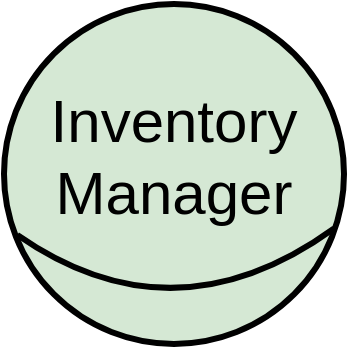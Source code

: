 <mxfile version="26.0.4" pages="17">
  <diagram name="train-actor" id="Ec2ZKAfXvHIydBrQKlre">
    <mxGraphModel dx="6857" dy="3720" grid="1" gridSize="10" guides="1" tooltips="1" connect="1" arrows="1" fold="1" page="1" pageScale="1" pageWidth="850" pageHeight="1100" math="0" shadow="0">
      <root>
        <mxCell id="0" />
        <mxCell id="1" parent="0" />
        <mxCell id="3pVlBvVb89OUdCH4Tyja-1" value="Inventory Manager" style="ellipse;whiteSpace=wrap;html=1;aspect=fixed;strokeColor=#000000;fontSize=30;rounded=1;strokeWidth=3;fillColor=#d5e8d4;arcSize=50;verticalAlign=middle;spacingBottom=19;" vertex="1" parent="1">
          <mxGeometry x="-3940" y="-1735" width="170" height="170" as="geometry" />
        </mxCell>
        <mxCell id="3pVlBvVb89OUdCH4Tyja-2" value="" style="curved=1;endArrow=none;html=1;rounded=0;fontSize=15;edgeStyle=orthogonalEdgeStyle;exitX=0.039;exitY=0.679;exitDx=0;exitDy=0;entryX=0.971;entryY=0.66;entryDx=0;entryDy=0;endFill=0;strokeWidth=3;entryPerimeter=0;exitPerimeter=0;" edge="1" parent="1" source="3pVlBvVb89OUdCH4Tyja-1" target="3pVlBvVb89OUdCH4Tyja-1">
          <mxGeometry width="50" height="50" relative="1" as="geometry">
            <mxPoint x="-3640" y="-1575" as="sourcePoint" />
            <mxPoint x="-3590" y="-1625" as="targetPoint" />
            <Array as="points">
              <mxPoint x="-3855" y="-1565" />
            </Array>
          </mxGeometry>
        </mxCell>
      </root>
    </mxGraphModel>
  </diagram>
  <diagram id="dd-WDrss_a9XBaPhCK7x" name="train-goal">
    <mxGraphModel dx="7118" dy="3872" grid="1" gridSize="10" guides="1" tooltips="1" connect="1" arrows="1" fold="1" page="1" pageScale="1" pageWidth="850" pageHeight="1100" math="0" shadow="0">
      <root>
        <mxCell id="0" />
        <mxCell id="1" parent="0" />
        <object label="Medical Supplies Replenished" concept="goal" id="Vh5qEouwBAz3VqgGCD2j-1">
          <mxCell style="rounded=1;whiteSpace=wrap;html=1;arcSize=46;fillColor=#d5e8d4;strokeColor=#688F51;fontSize=20;strokeWidth=3;" vertex="1" parent="1">
            <mxGeometry x="-3910" y="-1707" width="174" height="57" as="geometry" />
          </mxCell>
        </object>
      </root>
    </mxGraphModel>
  </diagram>
  <diagram id="aIbsQoJTyTLjolBMKHEs" name="train-task">
    <mxGraphModel dx="6857" dy="3720" grid="1" gridSize="10" guides="1" tooltips="1" connect="1" arrows="1" fold="1" page="1" pageScale="1" pageWidth="850" pageHeight="1100" math="0" shadow="0">
      <root>
        <mxCell id="0" />
        <mxCell id="1" parent="0" />
        <object label="Order Supplies Online" concept="task" id="nEzXTMeb7iL7YJdwaMJj-1">
          <mxCell style="shape=hexagon;perimeter=hexagonPerimeter2;whiteSpace=wrap;html=1;fixedSize=1;strokeWidth=3;fontSize=20;size=20;fillColor=#d5e8d4;strokeColor=#688F51;verticalAlign=middle;spacing=10;" vertex="1" parent="1">
            <mxGeometry x="-3920" y="-1750" width="150" height="70" as="geometry" />
          </mxCell>
        </object>
      </root>
    </mxGraphModel>
  </diagram>
  <diagram id="-WJ-0lVJmLWiM-_tlHQU" name="train-eff-sat">
    <mxGraphModel dx="6007" dy="3720" grid="1" gridSize="10" guides="1" tooltips="1" connect="1" arrows="1" fold="1" page="1" pageScale="1" pageWidth="850" pageHeight="1100" math="0" shadow="0">
      <root>
        <mxCell id="0" />
        <mxCell id="1" parent="0" />
        <object label="Order Successfully Received" concept="effect" status="attainment" id="Sy4DJA6vQhwNwcjex5_H-1">
          <mxCell style="ellipse;whiteSpace=wrap;html=1;strokeWidth=3;fontSize=18;fillColor=#e1d5e7;strokeColor=#3333FF;verticalAlign=middle;" vertex="1" parent="1">
            <mxGeometry x="-3100" y="-1740" width="189" height="60" as="geometry" />
          </mxCell>
        </object>
      </root>
    </mxGraphModel>
  </diagram>
  <diagram id="OgserJ6XxkKbiJlCiBO6" name="train-eff-nonsat">
    <mxGraphModel dx="4834" dy="3036" grid="1" gridSize="10" guides="1" tooltips="1" connect="1" arrows="1" fold="1" page="1" pageScale="1" pageWidth="850" pageHeight="1100" math="0" shadow="0">
      <root>
        <mxCell id="0" />
        <mxCell id="1" parent="0" />
        <mxCell id="0YlVVEQZGb2mTp_zM3Us-1" value="" style="group" vertex="1" connectable="0" parent="1">
          <mxGeometry x="-3030" y="-1700" width="167" height="67" as="geometry" />
        </mxCell>
        <object label="Order Did Not Go Through" concept="effect" status="failure" id="0YlVVEQZGb2mTp_zM3Us-2">
          <mxCell style="ellipse;whiteSpace=wrap;html=1;strokeWidth=3;fontSize=18;fillColor=#e1d5e7;strokeColor=#d95f02;verticalAlign=middle;" vertex="1" parent="0YlVVEQZGb2mTp_zM3Us-1">
            <mxGeometry y="7" width="167" height="60" as="geometry" />
          </mxCell>
        </object>
        <object label="&lt;font style=&quot;font-size: 13px;&quot;&gt;N&lt;/font&gt;" concept="goal" id="0YlVVEQZGb2mTp_zM3Us-3">
          <mxCell style="rounded=1;whiteSpace=wrap;html=1;arcSize=24;fillColor=#f8cecc;strokeColor=#b85450;fontSize=13;strokeWidth=3;fontStyle=1" vertex="1" parent="0YlVVEQZGb2mTp_zM3Us-1">
            <mxGeometry x="133" width="18" height="19" as="geometry" />
          </mxCell>
        </object>
      </root>
    </mxGraphModel>
  </diagram>
  <diagram id="7CUkwHFLCe5bTXDTNmgh" name="train-eff-pre">
    <mxGraphModel dx="7118" dy="3872" grid="1" gridSize="10" guides="1" tooltips="1" connect="1" arrows="1" fold="1" page="1" pageScale="1" pageWidth="850" pageHeight="1100" math="0" shadow="0">
      <root>
        <mxCell id="0" />
        <mxCell id="1" parent="0" />
        <mxCell id="cfAukfMTxUsbgj3sRWmh-1" value="" style="group" vertex="1" connectable="0" parent="1">
          <mxGeometry x="-3910" y="-1790" width="163" height="69" as="geometry" />
        </mxCell>
        <object label="Stock was below reorder point" concept="effect" status="attainment" id="cfAukfMTxUsbgj3sRWmh-2">
          <mxCell style="ellipse;whiteSpace=wrap;html=1;strokeWidth=3;fontSize=18;fillColor=#e1d5e7;strokeColor=#000302;verticalAlign=middle;dashed=1;dashPattern=1 1;" vertex="1" parent="cfAukfMTxUsbgj3sRWmh-1">
            <mxGeometry y="9" width="163" height="60" as="geometry" />
          </mxCell>
        </object>
        <mxCell id="cfAukfMTxUsbgj3sRWmh-3" value="&lt;b&gt;PRE&lt;/b&gt;" style="rounded=1;whiteSpace=wrap;html=1;fontSize=13;strokeColor=#6c8ebf;verticalAlign=middle;fillColor=#dae8fc;strokeWidth=2;" vertex="1" parent="cfAukfMTxUsbgj3sRWmh-1">
          <mxGeometry x="17" width="38" height="22" as="geometry" />
        </mxCell>
      </root>
    </mxGraphModel>
  </diagram>
  <diagram id="WtNCL_KRA-hIqWdWnr2X" name="train-eff-ind">
    <mxGraphModel dx="5449" dy="3394" grid="1" gridSize="10" guides="1" tooltips="1" connect="1" arrows="1" fold="1" page="1" pageScale="1" pageWidth="850" pageHeight="1100" math="0" shadow="0">
      <root>
        <mxCell id="0" />
        <mxCell id="1" parent="0" />
        <object label="Stock Is Below Reorder Point&amp;nbsp;" concept="effect" status="attainment" id="hdE5rvB-XYaKP4kQtsyR-1">
          <mxCell style="ellipse;whiteSpace=wrap;html=1;strokeWidth=3;fontSize=18;fillColor=#e1d5e7;strokeColor=#000302;verticalAlign=middle;" vertex="1" parent="1">
            <mxGeometry x="-3070" y="-1740" width="163" height="60" as="geometry" />
          </mxCell>
        </object>
      </root>
    </mxGraphModel>
  </diagram>
  <diagram id="KEJj_xSflN83VY-h6zO9" name="train-qual">
    <mxGraphModel dx="4834" dy="3036" grid="1" gridSize="10" guides="1" tooltips="1" connect="1" arrows="1" fold="1" page="1" pageScale="1" pageWidth="850" pageHeight="1100" math="0" shadow="0">
      <root>
        <mxCell id="0" />
        <mxCell id="1" parent="0" />
        <object label="Expedite Delivery" concept="quality" id="GthH5rZBhtUM1FMhL2wr-1">
          <mxCell style="ellipse;shape=cloud;whiteSpace=wrap;html=1;strokeWidth=3;fontSize=20;fillColor=#d5e8d4;strokeColor=#688F51;verticalAlign=middle;spacing=24;" vertex="1" parent="1">
            <mxGeometry x="-3040" y="-1720" width="188" height="109" as="geometry" />
          </mxCell>
        </object>
      </root>
    </mxGraphModel>
  </diagram>
  <diagram id="PbiAn6cNwDSiUq8uX_lD" name="train-qual-pre">
    <mxGraphModel dx="7118" dy="3872" grid="1" gridSize="10" guides="1" tooltips="1" connect="1" arrows="1" fold="1" page="1" pageScale="1" pageWidth="850" pageHeight="1100" math="0" shadow="0">
      <root>
        <mxCell id="0" />
        <mxCell id="1" parent="0" />
        <mxCell id="NGlXISKa0Mc8jDN_PLTJ-1" value="" style="group" vertex="1" connectable="0" parent="1">
          <mxGeometry x="-3950" y="-1950" width="188" height="109" as="geometry" />
        </mxCell>
        <object label="Expedite Delivery" concept="quality" id="NGlXISKa0Mc8jDN_PLTJ-2">
          <mxCell style="ellipse;shape=cloud;whiteSpace=wrap;html=1;strokeWidth=3;fontSize=20;fillColor=#d5e8d4;strokeColor=#688F51;verticalAlign=middle;spacing=24;dashed=1;dashPattern=1 1;" vertex="1" parent="NGlXISKa0Mc8jDN_PLTJ-1">
            <mxGeometry width="188" height="109" as="geometry" />
          </mxCell>
        </object>
        <mxCell id="NGlXISKa0Mc8jDN_PLTJ-3" value="PRE" style="rounded=1;whiteSpace=wrap;html=1;fontSize=13;strokeColor=#6c8ebf;verticalAlign=middle;fillColor=#dae8fc;strokeWidth=2;fontStyle=1" vertex="1" parent="NGlXISKa0Mc8jDN_PLTJ-1">
          <mxGeometry x="13" y="13" width="38" height="22" as="geometry" />
        </mxCell>
      </root>
    </mxGraphModel>
  </diagram>
  <diagram id="a8uaVG-AinOhcNo04QQs" name="train-wants">
    <mxGraphModel dx="5684" dy="3036" grid="1" gridSize="10" guides="1" tooltips="1" connect="1" arrows="1" fold="1" page="1" pageScale="1" pageWidth="850" pageHeight="1100" math="0" shadow="0">
      <root>
        <mxCell id="0" />
        <mxCell id="1" parent="0" />
        <mxCell id="SStm99NMdHmty3VdGUNj-1" value="" style="ellipse;whiteSpace=wrap;html=1;aspect=fixed;strokeColor=#000099;fontSize=15;fillColor=#E6E6E6;dashed=1;" vertex="1" parent="1">
          <mxGeometry x="-3906" y="-1870" width="193" height="193" as="geometry" />
        </mxCell>
        <mxCell id="SStm99NMdHmty3VdGUNj-2" value="Inventory Manager" style="ellipse;whiteSpace=wrap;html=1;aspect=fixed;strokeColor=#000000;fontSize=22;rounded=1;strokeWidth=3;fillColor=#d5e8d4;arcSize=50;verticalAlign=middle;spacingBottom=19;" vertex="1" parent="1">
          <mxGeometry x="-3936" y="-1940" width="130" height="130" as="geometry" />
        </mxCell>
        <mxCell id="SStm99NMdHmty3VdGUNj-3" value="" style="curved=1;endArrow=none;html=1;rounded=0;fontSize=15;edgeStyle=orthogonalEdgeStyle;exitX=0.039;exitY=0.679;exitDx=0;exitDy=0;entryX=0.971;entryY=0.66;entryDx=0;entryDy=0;endFill=0;strokeWidth=3;entryPerimeter=0;exitPerimeter=0;" edge="1" parent="1" source="SStm99NMdHmty3VdGUNj-2" target="SStm99NMdHmty3VdGUNj-2">
          <mxGeometry width="50" height="50" relative="1" as="geometry">
            <mxPoint x="-3636" y="-1780" as="sourcePoint" />
            <mxPoint x="-3586" y="-1830" as="targetPoint" />
            <Array as="points">
              <mxPoint x="-3869" y="-1812" />
            </Array>
          </mxGeometry>
        </mxCell>
        <object label="Medical Supplies Replenished" concept="goal" id="SStm99NMdHmty3VdGUNj-4">
          <mxCell style="rounded=1;whiteSpace=wrap;html=1;arcSize=46;fillColor=#d5e8d4;strokeColor=#688F51;fontSize=20;strokeWidth=3;" vertex="1" parent="1">
            <mxGeometry x="-3892" y="-1797.5" width="174" height="57" as="geometry" />
          </mxCell>
        </object>
      </root>
    </mxGraphModel>
  </diagram>
  <diagram id="xzP2wwor0itwGmuIHw4C" name="train-and">
    <mxGraphModel dx="6268" dy="3872" grid="1" gridSize="10" guides="1" tooltips="1" connect="1" arrows="1" fold="1" page="1" pageScale="1" pageWidth="850" pageHeight="1100" math="0" shadow="0">
      <root>
        <mxCell id="0" />
        <mxCell id="1" parent="0" />
        <object label="Medical Supplies Replenished" concept="goal" id="fJmbxNDhYUK81G53ylVR-1">
          <mxCell style="rounded=1;whiteSpace=wrap;html=1;arcSize=46;fillColor=#d5e8d4;strokeColor=#688F51;fontSize=20;strokeWidth=3;" vertex="1" parent="1">
            <mxGeometry x="-3062" y="-1850" width="150" height="70" as="geometry" />
          </mxCell>
        </object>
        <object label="Place Order" concept="task" id="fJmbxNDhYUK81G53ylVR-2">
          <mxCell style="shape=hexagon;perimeter=hexagonPerimeter2;whiteSpace=wrap;html=1;fixedSize=1;strokeWidth=3;fontSize=20;size=20;fillColor=#d5e8d4;strokeColor=#688F51;verticalAlign=middle;spacing=10;" vertex="1" parent="1">
            <mxGeometry x="-3160" y="-1724" width="150" height="70" as="geometry" />
          </mxCell>
        </object>
        <object label="" concept="andDecomp" id="fJmbxNDhYUK81G53ylVR-3">
          <mxCell style="rounded=0;orthogonalLoop=1;jettySize=auto;html=1;fontSize=20;endArrow=ERone;endFill=0;endSize=17;strokeWidth=2;" edge="1" parent="1" source="fJmbxNDhYUK81G53ylVR-2" target="fJmbxNDhYUK81G53ylVR-1">
            <mxGeometry relative="1" as="geometry">
              <mxPoint x="-2969" y="-1646" as="sourcePoint" />
              <mxPoint x="-2969" y="-1696" as="targetPoint" />
            </mxGeometry>
          </mxCell>
        </object>
        <object label="" concept="andDecomp" id="fJmbxNDhYUK81G53ylVR-4">
          <mxCell style="rounded=0;orthogonalLoop=1;jettySize=auto;html=1;fontSize=20;endArrow=ERone;endFill=0;endSize=17;strokeWidth=2;" edge="1" parent="1" source="fJmbxNDhYUK81G53ylVR-5" target="fJmbxNDhYUK81G53ylVR-1">
            <mxGeometry relative="1" as="geometry">
              <mxPoint x="-3080.349" y="-1665" as="sourcePoint" />
              <mxPoint x="-3037.651" y="-1767" as="targetPoint" />
            </mxGeometry>
          </mxCell>
        </object>
        <object label="Pay for Order" concept="task" id="fJmbxNDhYUK81G53ylVR-5">
          <mxCell style="shape=hexagon;perimeter=hexagonPerimeter2;whiteSpace=wrap;html=1;fixedSize=1;strokeWidth=3;fontSize=20;size=20;fillColor=#d5e8d4;strokeColor=#688F51;verticalAlign=middle;spacing=10;" vertex="1" parent="1">
            <mxGeometry x="-3001" y="-1695" width="150" height="70" as="geometry" />
          </mxCell>
        </object>
      </root>
    </mxGraphModel>
  </diagram>
  <diagram id="nIpb44fQ9__1BnvwobC4" name="train-or">
    <mxGraphModel dx="4834" dy="3036" grid="1" gridSize="10" guides="1" tooltips="1" connect="1" arrows="1" fold="1" page="1" pageScale="1" pageWidth="850" pageHeight="1100" math="0" shadow="0">
      <root>
        <mxCell id="0" />
        <mxCell id="1" parent="0" />
        <object label="&lt;font style=&quot;font-size: 20px&quot;&gt;Medical Supplies Replenished&lt;/font&gt;" concept="goal" id="GDCDd63JzXPlBxPeWDYm-1">
          <mxCell style="rounded=1;whiteSpace=wrap;html=1;arcSize=46;fillColor=#d5e8d4;strokeColor=#688F51;fontSize=20;strokeWidth=3;" vertex="1" parent="1">
            <mxGeometry x="-3151" y="-1860" width="150" height="70" as="geometry" />
          </mxCell>
        </object>
        <object label="Order Online" concept="task" id="GDCDd63JzXPlBxPeWDYm-2">
          <mxCell style="shape=hexagon;perimeter=hexagonPerimeter2;whiteSpace=wrap;html=1;fixedSize=1;strokeWidth=3;fontSize=20;size=20;fillColor=#d5e8d4;strokeColor=#688F51;verticalAlign=middle;spacing=10;" vertex="1" parent="1">
            <mxGeometry x="-3280" y="-1743" width="150" height="70" as="geometry" />
          </mxCell>
        </object>
        <object label="" concept="orDecomp" id="GDCDd63JzXPlBxPeWDYm-3">
          <mxCell style="rounded=0;orthogonalLoop=1;jettySize=auto;html=1;fontSize=20;endArrow=open;endFill=0;endSize=17;strokeWidth=2;" edge="1" parent="1" source="GDCDd63JzXPlBxPeWDYm-2" target="GDCDd63JzXPlBxPeWDYm-1">
            <mxGeometry x="0.038" y="2" relative="1" as="geometry">
              <mxPoint x="-3149.81" y="-1703" as="sourcePoint" />
              <mxPoint x="-3092.19" y="-1780" as="targetPoint" />
              <mxPoint as="offset" />
            </mxGeometry>
          </mxCell>
        </object>
        <object label="" concept="orDecomp" id="GDCDd63JzXPlBxPeWDYm-4">
          <mxCell style="rounded=0;orthogonalLoop=1;jettySize=auto;html=1;fontSize=20;endArrow=open;endFill=0;endSize=17;strokeWidth=2;" edge="1" parent="1" source="GDCDd63JzXPlBxPeWDYm-5" target="GDCDd63JzXPlBxPeWDYm-1">
            <mxGeometry x="0.038" y="2" relative="1" as="geometry">
              <mxPoint x="-3154" y="-1623" as="sourcePoint" />
              <mxPoint x="-3154" y="-1683" as="targetPoint" />
              <mxPoint as="offset" />
            </mxGeometry>
          </mxCell>
        </object>
        <object label="Buy in Person" concept="task" id="GDCDd63JzXPlBxPeWDYm-5">
          <mxCell style="shape=hexagon;perimeter=hexagonPerimeter2;whiteSpace=wrap;html=1;fixedSize=1;strokeWidth=3;fontSize=20;size=20;fillColor=#d5e8d4;strokeColor=#688F51;verticalAlign=middle;spacing=10;" vertex="1" parent="1">
            <mxGeometry x="-3127.5" y="-1709" width="150" height="70" as="geometry" />
          </mxCell>
        </object>
      </root>
    </mxGraphModel>
  </diagram>
  <diagram id="yVWhYT5zR7-Pb1gfiL4w" name="train-eff-link-nondet">
    <mxGraphModel dx="7118" dy="3872" grid="1" gridSize="10" guides="1" tooltips="1" connect="1" arrows="1" fold="1" page="1" pageScale="1" pageWidth="850" pageHeight="1100" math="0" shadow="0">
      <root>
        <mxCell id="0" />
        <mxCell id="1" parent="0" />
        <object label="Order Supplies Online" concept="task" id="fNFEpY7xW50m_F6sTBvW-1">
          <mxCell style="shape=hexagon;perimeter=hexagonPerimeter2;whiteSpace=wrap;html=1;fixedSize=1;strokeWidth=3;fontSize=20;size=20;fillColor=#d5e8d4;strokeColor=#688F51;verticalAlign=middle;spacing=10;" vertex="1" parent="1">
            <mxGeometry x="-3970" y="-1830" width="150" height="70" as="geometry" />
          </mxCell>
        </object>
        <object label="" concept="effectGroup" id="fNFEpY7xW50m_F6sTBvW-2">
          <mxCell style="ellipse;whiteSpace=wrap;html=1;aspect=fixed;strokeWidth=2;fontSize=15;fillColor=#e1d5e7;strokeColor=#9673a6;verticalAlign=middle;" vertex="1" parent="1">
            <mxGeometry x="-3850.5" y="-1698" width="20" height="20" as="geometry" />
          </mxCell>
        </object>
        <object label="eff" concept="effectLink" id="fNFEpY7xW50m_F6sTBvW-3">
          <mxCell style="rounded=0;orthogonalLoop=1;jettySize=auto;html=1;fontSize=20;endArrow=open;endFill=0;endSize=7;strokeColor=default;elbow=vertical;labelBackgroundColor=default;strokeWidth=2;" edge="1" parent="1" source="fNFEpY7xW50m_F6sTBvW-1" target="fNFEpY7xW50m_F6sTBvW-2">
            <mxGeometry relative="1" as="geometry">
              <mxPoint x="-3610" y="-1447" as="sourcePoint" />
              <mxPoint x="-3825" y="-1592" as="targetPoint" />
            </mxGeometry>
          </mxCell>
        </object>
        <object label="" concept="effectGroupLink" id="fNFEpY7xW50m_F6sTBvW-4">
          <mxCell style="endArrow=openThin;html=1;fontSize=15;rounded=0;endFill=0;strokeColor=default;elbow=vertical;labelBackgroundColor=#E6E6E6;strokeWidth=2;" edge="1" parent="1" source="fNFEpY7xW50m_F6sTBvW-2" target="fNFEpY7xW50m_F6sTBvW-8">
            <mxGeometry x="-0.2" width="50" height="50" relative="1" as="geometry">
              <mxPoint x="-3646.555" y="-1324.448" as="sourcePoint" />
              <mxPoint x="-3693.088" y="-1271.408" as="targetPoint" />
              <mxPoint as="offset" />
            </mxGeometry>
          </mxCell>
        </object>
        <object label="Order Successfully Received" concept="effect" status="attainment" id="fNFEpY7xW50m_F6sTBvW-5">
          <mxCell style="ellipse;whiteSpace=wrap;html=1;strokeWidth=3;fontSize=18;fillColor=#e1d5e7;strokeColor=#3333FF;verticalAlign=middle;" vertex="1" parent="1">
            <mxGeometry x="-3961" y="-1651" width="163" height="60" as="geometry" />
          </mxCell>
        </object>
        <object label="" concept="effectGroupLink" id="fNFEpY7xW50m_F6sTBvW-6">
          <mxCell style="endArrow=openThin;html=1;fontSize=15;rounded=0;endFill=0;strokeColor=default;elbow=vertical;labelBackgroundColor=#E6E6E6;strokeWidth=2;" edge="1" parent="1" source="fNFEpY7xW50m_F6sTBvW-2" target="fNFEpY7xW50m_F6sTBvW-5">
            <mxGeometry x="-0.2" width="50" height="50" relative="1" as="geometry">
              <mxPoint x="-3591.336" y="-1362.006" as="sourcePoint" />
              <mxPoint x="-3457.502" y="-1285.316" as="targetPoint" />
              <mxPoint as="offset" />
            </mxGeometry>
          </mxCell>
        </object>
        <mxCell id="fNFEpY7xW50m_F6sTBvW-7" value="" style="group" vertex="1" connectable="0" parent="1">
          <mxGeometry x="-3768" y="-1691" width="167" height="67" as="geometry" />
        </mxCell>
        <object label="Order Did Not Go Through" concept="effect" status="failure" id="fNFEpY7xW50m_F6sTBvW-8">
          <mxCell style="ellipse;whiteSpace=wrap;html=1;strokeWidth=3;fontSize=18;fillColor=#e1d5e7;strokeColor=#d95f02;verticalAlign=middle;" vertex="1" parent="fNFEpY7xW50m_F6sTBvW-7">
            <mxGeometry y="7" width="167" height="60" as="geometry" />
          </mxCell>
        </object>
        <object label="&lt;font style=&quot;font-size: 13px;&quot;&gt;N&lt;/font&gt;" concept="goal" id="fNFEpY7xW50m_F6sTBvW-9">
          <mxCell style="rounded=1;whiteSpace=wrap;html=1;arcSize=24;fillColor=#f8cecc;strokeColor=#b85450;fontSize=13;strokeWidth=3;fontStyle=1" vertex="1" parent="fNFEpY7xW50m_F6sTBvW-7">
            <mxGeometry x="133" width="18" height="19" as="geometry" />
          </mxCell>
        </object>
      </root>
    </mxGraphModel>
  </diagram>
  <diagram id="AnfL69BX3xX4iMwILrTh" name="train-eff-link-det">
    <mxGraphModel dx="3798" dy="2432" grid="1" gridSize="10" guides="1" tooltips="1" connect="1" arrows="1" fold="1" page="1" pageScale="1" pageWidth="850" pageHeight="1100" math="0" shadow="0">
      <root>
        <mxCell id="0" />
        <mxCell id="1" parent="0" />
        <object label="Supplies Successfully Used" concept="effect" status="attainment" id="EhKwTjIGqqx3tGru7O5h-1">
          <mxCell style="ellipse;whiteSpace=wrap;html=1;strokeWidth=3;fontSize=18;fillColor=#e1d5e7;strokeColor=#3333FF;verticalAlign=middle;" parent="1" vertex="1">
            <mxGeometry x="-3160" y="-1845" width="163" height="60" as="geometry" />
          </mxCell>
        </object>
        <object label="eff" concept="effectLink" id="EhKwTjIGqqx3tGru7O5h-2">
          <mxCell style="rounded=0;orthogonalLoop=1;jettySize=auto;html=1;fontSize=20;endArrow=open;endFill=0;endSize=7;strokeColor=default;elbow=vertical;labelBackgroundColor=default;strokeWidth=2;" parent="1" source="EhKwTjIGqqx3tGru7O5h-1" target="EhKwTjIGqqx3tGru7O5h-3" edge="1">
            <mxGeometry x="-0.008" relative="1" as="geometry">
              <mxPoint x="-3066" y="-1713" as="sourcePoint" />
              <mxPoint x="-3029.749" y="-1767.182" as="targetPoint" />
              <mxPoint as="offset" />
            </mxGeometry>
          </mxCell>
        </object>
        <object label="Stock is Below Reorder Point" concept="effect" status="attainment" id="EhKwTjIGqqx3tGru7O5h-3">
          <mxCell style="ellipse;whiteSpace=wrap;html=1;strokeWidth=3;fontSize=18;fillColor=#e1d5e7;strokeColor=#000302;verticalAlign=middle;" parent="1" vertex="1">
            <mxGeometry x="-3062.5" y="-1710" width="163" height="60" as="geometry" />
          </mxCell>
        </object>
        <mxCell id="8EuyRguatbuuUSc1wk4s-2" value="&lt;font face=&quot;Times New Roman&quot;&gt;I&lt;/font&gt;" style="rounded=1;whiteSpace=wrap;html=1;fillColor=#E1D5E7;strokeColor=#190033;strokeWidth=3;spacing=0;fontSize=18;spacingBottom=-1;" vertex="1" parent="1">
          <mxGeometry x="-2920.0" y="-1710" width="23.36" height="21.6" as="geometry" />
        </mxCell>
      </root>
    </mxGraphModel>
  </diagram>
  <diagram id="Cxlr-5SqX85Wq4695-T_" name="train-contr">
    <mxGraphModel dx="3984" dy="836" grid="1" gridSize="10" guides="1" tooltips="1" connect="1" arrows="1" fold="1" page="1" pageScale="1" pageWidth="850" pageHeight="1100" math="0" shadow="0">
      <root>
        <mxCell id="0" />
        <mxCell id="1" parent="0" />
        <object label="Purchase Supplies from Store" concept="task" id="k_78GTLRow_BTt9clfwx-1">
          <mxCell style="shape=hexagon;perimeter=hexagonPerimeter2;whiteSpace=wrap;html=1;fixedSize=1;strokeWidth=3;fontSize=20;size=20;fillColor=#d5e8d4;strokeColor=#688F51;verticalAlign=middle;spacing=10;" parent="1" vertex="1">
            <mxGeometry x="-2242" y="417" width="150" height="70" as="geometry" />
          </mxCell>
        </object>
        <object label="Product Quality" concept="quality" id="k_78GTLRow_BTt9clfwx-2">
          <mxCell style="ellipse;shape=cloud;whiteSpace=wrap;html=1;strokeWidth=3;fontSize=20;fillColor=#d5e8d4;strokeColor=#688F51;verticalAlign=middle;spacing=24;" parent="1" vertex="1">
            <mxGeometry x="-2250" y="592" width="155" height="91" as="geometry" />
          </mxCell>
        </object>
        <object label="" concept="contributionLink" id="k_78GTLRow_BTt9clfwx-3">
          <mxCell style="endArrow=classic;html=1;fontSize=15;strokeColor=default;elbow=vertical;curved=1;strokeWidth=2;labelBackgroundColor=#E6E6E6;" parent="1" source="k_78GTLRow_BTt9clfwx-1" target="k_78GTLRow_BTt9clfwx-2" edge="1">
            <mxGeometry x="-0.314" y="15" relative="1" as="geometry">
              <mxPoint x="-2298.796" y="474.0" as="sourcePoint" />
              <mxPoint x="-2316.978" y="626.966" as="targetPoint" />
              <Array as="points">
                <mxPoint x="-2140" y="547" />
              </Array>
              <mxPoint as="offset" />
            </mxGeometry>
          </mxCell>
        </object>
        <object label="&lt;font face=&quot;Times New Roman&quot; style=&quot;font-size: 22px;&quot;&gt;&lt;i style=&quot;font-size: 22px;&quot;&gt;f&lt;/i&gt;&lt;/font&gt;" concept="effectGroup" id="k_78GTLRow_BTt9clfwx-4">
          <mxCell style="ellipse;whiteSpace=wrap;html=1;aspect=fixed;strokeWidth=2;fontSize=22;fillColor=#dae8fc;strokeColor=#6c8ebf;verticalAlign=middle;spacingBottom=5;fontStyle=1" parent="1" vertex="1">
            <mxGeometry x="-2144" y="515" width="27" height="27" as="geometry" />
          </mxCell>
        </object>
      </root>
    </mxGraphModel>
  </diagram>
  <diagram id="X3Ajy25YReWj2Vnm9oMX" name="train-contr-pos">
    <mxGraphModel dx="3984" dy="836" grid="1" gridSize="10" guides="1" tooltips="1" connect="1" arrows="1" fold="1" page="1" pageScale="1" pageWidth="850" pageHeight="1100" math="0" shadow="0">
      <root>
        <mxCell id="0" />
        <mxCell id="1" parent="0" />
        <object label="Order Supplies Online" concept="task" id="puptjKP8VPnzvnjxqmA0-1">
          <mxCell style="shape=hexagon;perimeter=hexagonPerimeter2;whiteSpace=wrap;html=1;fixedSize=1;strokeWidth=3;fontSize=20;size=20;fillColor=#d5e8d4;strokeColor=#688F51;verticalAlign=middle;spacing=10;" vertex="1" parent="1">
            <mxGeometry x="-2223" y="460" width="150" height="70" as="geometry" />
          </mxCell>
        </object>
        <object label="Reduce Costs" concept="quality" id="puptjKP8VPnzvnjxqmA0-2">
          <mxCell style="ellipse;shape=cloud;whiteSpace=wrap;html=1;strokeWidth=3;fontSize=20;fillColor=#d5e8d4;strokeColor=#688F51;verticalAlign=middle;spacing=24;" vertex="1" parent="1">
            <mxGeometry x="-2390" y="606" width="155" height="91" as="geometry" />
          </mxCell>
        </object>
        <object label="&lt;font color=&quot;#0000cc&quot; size=&quot;1&quot;&gt;&lt;b style=&quot;font-size: 18px&quot;&gt;+0.3&lt;/b&gt;&lt;/font&gt;" concept="contributionLink" id="puptjKP8VPnzvnjxqmA0-3">
          <mxCell style="endArrow=classic;html=1;fontSize=15;strokeColor=default;elbow=vertical;curved=1;strokeWidth=2;labelBackgroundColor=#E6E6E6;" edge="1" parent="1" source="puptjKP8VPnzvnjxqmA0-1" target="puptjKP8VPnzvnjxqmA0-2">
            <mxGeometry x="0.107" y="14" relative="1" as="geometry">
              <mxPoint x="-2406" y="615.095" as="sourcePoint" />
              <mxPoint x="-2352.683" y="615.029" as="targetPoint" />
              <Array as="points">
                <mxPoint x="-2277" y="539" />
              </Array>
              <mxPoint as="offset" />
            </mxGeometry>
          </mxCell>
        </object>
      </root>
    </mxGraphModel>
  </diagram>
  <diagram id="caWCjwx5tjW5jJMmaIyE" name="train-contr-neg">
    <mxGraphModel dx="4834" dy="3036" grid="1" gridSize="10" guides="1" tooltips="1" connect="1" arrows="1" fold="1" page="1" pageScale="1" pageWidth="850" pageHeight="1100" math="0" shadow="0">
      <root>
        <mxCell id="0" />
        <mxCell id="1" parent="0" />
        <object label="Expedite Delivery" concept="quality" id="tFb9OMGm2VpgbFZy9mrt-1">
          <mxCell style="ellipse;shape=cloud;whiteSpace=wrap;html=1;strokeWidth=3;fontSize=20;fillColor=#d5e8d4;strokeColor=#688F51;verticalAlign=middle;spacing=24;" vertex="1" parent="1">
            <mxGeometry x="-3260" y="-1560" width="155" height="91" as="geometry" />
          </mxCell>
        </object>
        <object label="&lt;font size=&quot;1&quot; color=&quot;#99004d&quot;&gt;&lt;b style=&quot;font-size: 18px&quot;&gt;-0.7&lt;/b&gt;&lt;/font&gt;" concept="contributionLink" id="tFb9OMGm2VpgbFZy9mrt-2">
          <mxCell style="endArrow=classic;html=1;fontSize=15;strokeColor=default;elbow=vertical;curved=1;strokeWidth=2;labelBackgroundColor=#FFFFFF;" edge="1" parent="1" source="tFb9OMGm2VpgbFZy9mrt-3" target="tFb9OMGm2VpgbFZy9mrt-1">
            <mxGeometry x="-0.077" relative="1" as="geometry">
              <mxPoint x="-3189.103" y="-1673" as="sourcePoint" />
              <mxPoint x="-3247.886" y="-1584.942" as="targetPoint" />
              <Array as="points">
                <mxPoint x="-3086" y="-1607" />
              </Array>
              <mxPoint as="offset" />
            </mxGeometry>
          </mxCell>
        </object>
        <object label="Order Supplies Online" concept="task" id="tFb9OMGm2VpgbFZy9mrt-3">
          <mxCell style="shape=hexagon;perimeter=hexagonPerimeter2;whiteSpace=wrap;html=1;fixedSize=1;strokeWidth=3;fontSize=20;size=20;fillColor=#d5e8d4;strokeColor=#688F51;verticalAlign=middle;spacing=10;" vertex="1" parent="1">
            <mxGeometry x="-3211" y="-1750" width="150" height="70" as="geometry" />
          </mxCell>
        </object>
      </root>
    </mxGraphModel>
  </diagram>
</mxfile>
